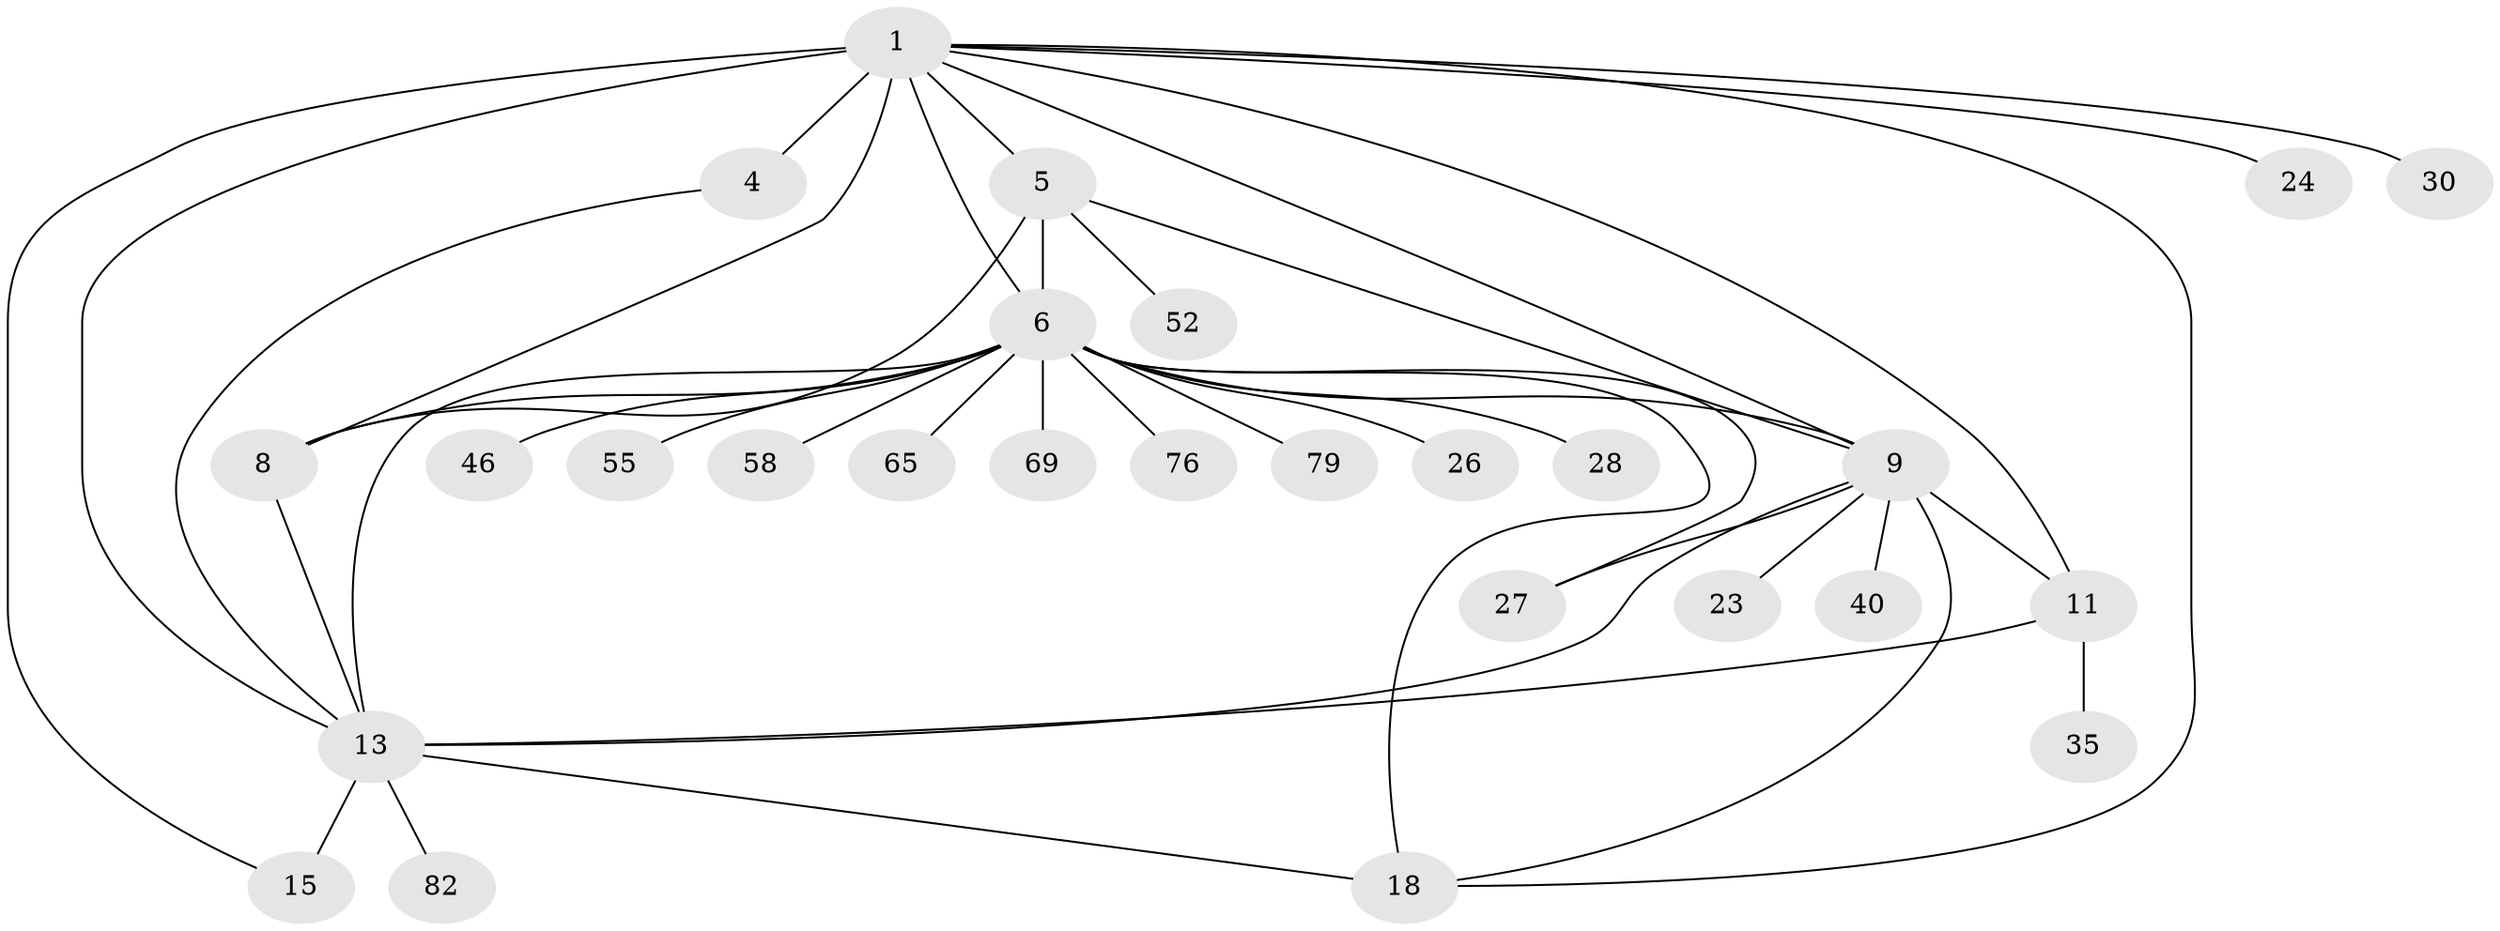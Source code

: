 // original degree distribution, {8: 0.03333333333333333, 5: 0.022222222222222223, 3: 0.07777777777777778, 10: 0.011111111111111112, 9: 0.022222222222222223, 7: 0.03333333333333333, 4: 0.044444444444444446, 6: 0.044444444444444446, 16: 0.011111111111111112, 2: 0.16666666666666666, 1: 0.5333333333333333}
// Generated by graph-tools (version 1.1) at 2025/19/03/04/25 18:19:53]
// undirected, 27 vertices, 42 edges
graph export_dot {
graph [start="1"]
  node [color=gray90,style=filled];
  1 [super="+3+75+70+31+2+29"];
  4 [super="+67+54"];
  5 [super="+7"];
  6 [super="+20+77+60+64+47+34"];
  8 [super="+37+71"];
  9 [super="+10+12+33"];
  11;
  13 [super="+36+32+14+68+45"];
  15 [super="+39+61+86+88+42"];
  18 [super="+19"];
  23;
  24;
  26;
  27 [super="+85"];
  28 [super="+43"];
  30;
  35 [super="+51+38"];
  40 [super="+72+53"];
  46;
  52;
  55;
  58 [super="+59"];
  65;
  69;
  76;
  79;
  82;
  1 -- 4 [weight=3];
  1 -- 24;
  1 -- 18;
  1 -- 30;
  1 -- 8;
  1 -- 11;
  1 -- 13 [weight=2];
  1 -- 15;
  1 -- 9;
  1 -- 5;
  1 -- 6;
  4 -- 13;
  5 -- 6 [weight=2];
  5 -- 8 [weight=2];
  5 -- 52;
  5 -- 9;
  6 -- 8;
  6 -- 46;
  6 -- 65;
  6 -- 26;
  6 -- 69;
  6 -- 9;
  6 -- 76;
  6 -- 13 [weight=2];
  6 -- 79;
  6 -- 18 [weight=2];
  6 -- 55;
  6 -- 58;
  6 -- 27;
  6 -- 28;
  8 -- 13;
  9 -- 11 [weight=3];
  9 -- 13;
  9 -- 18 [weight=2];
  9 -- 27;
  9 -- 23;
  9 -- 40;
  11 -- 35;
  11 -- 13;
  13 -- 15 [weight=2];
  13 -- 82;
  13 -- 18 [weight=2];
}

